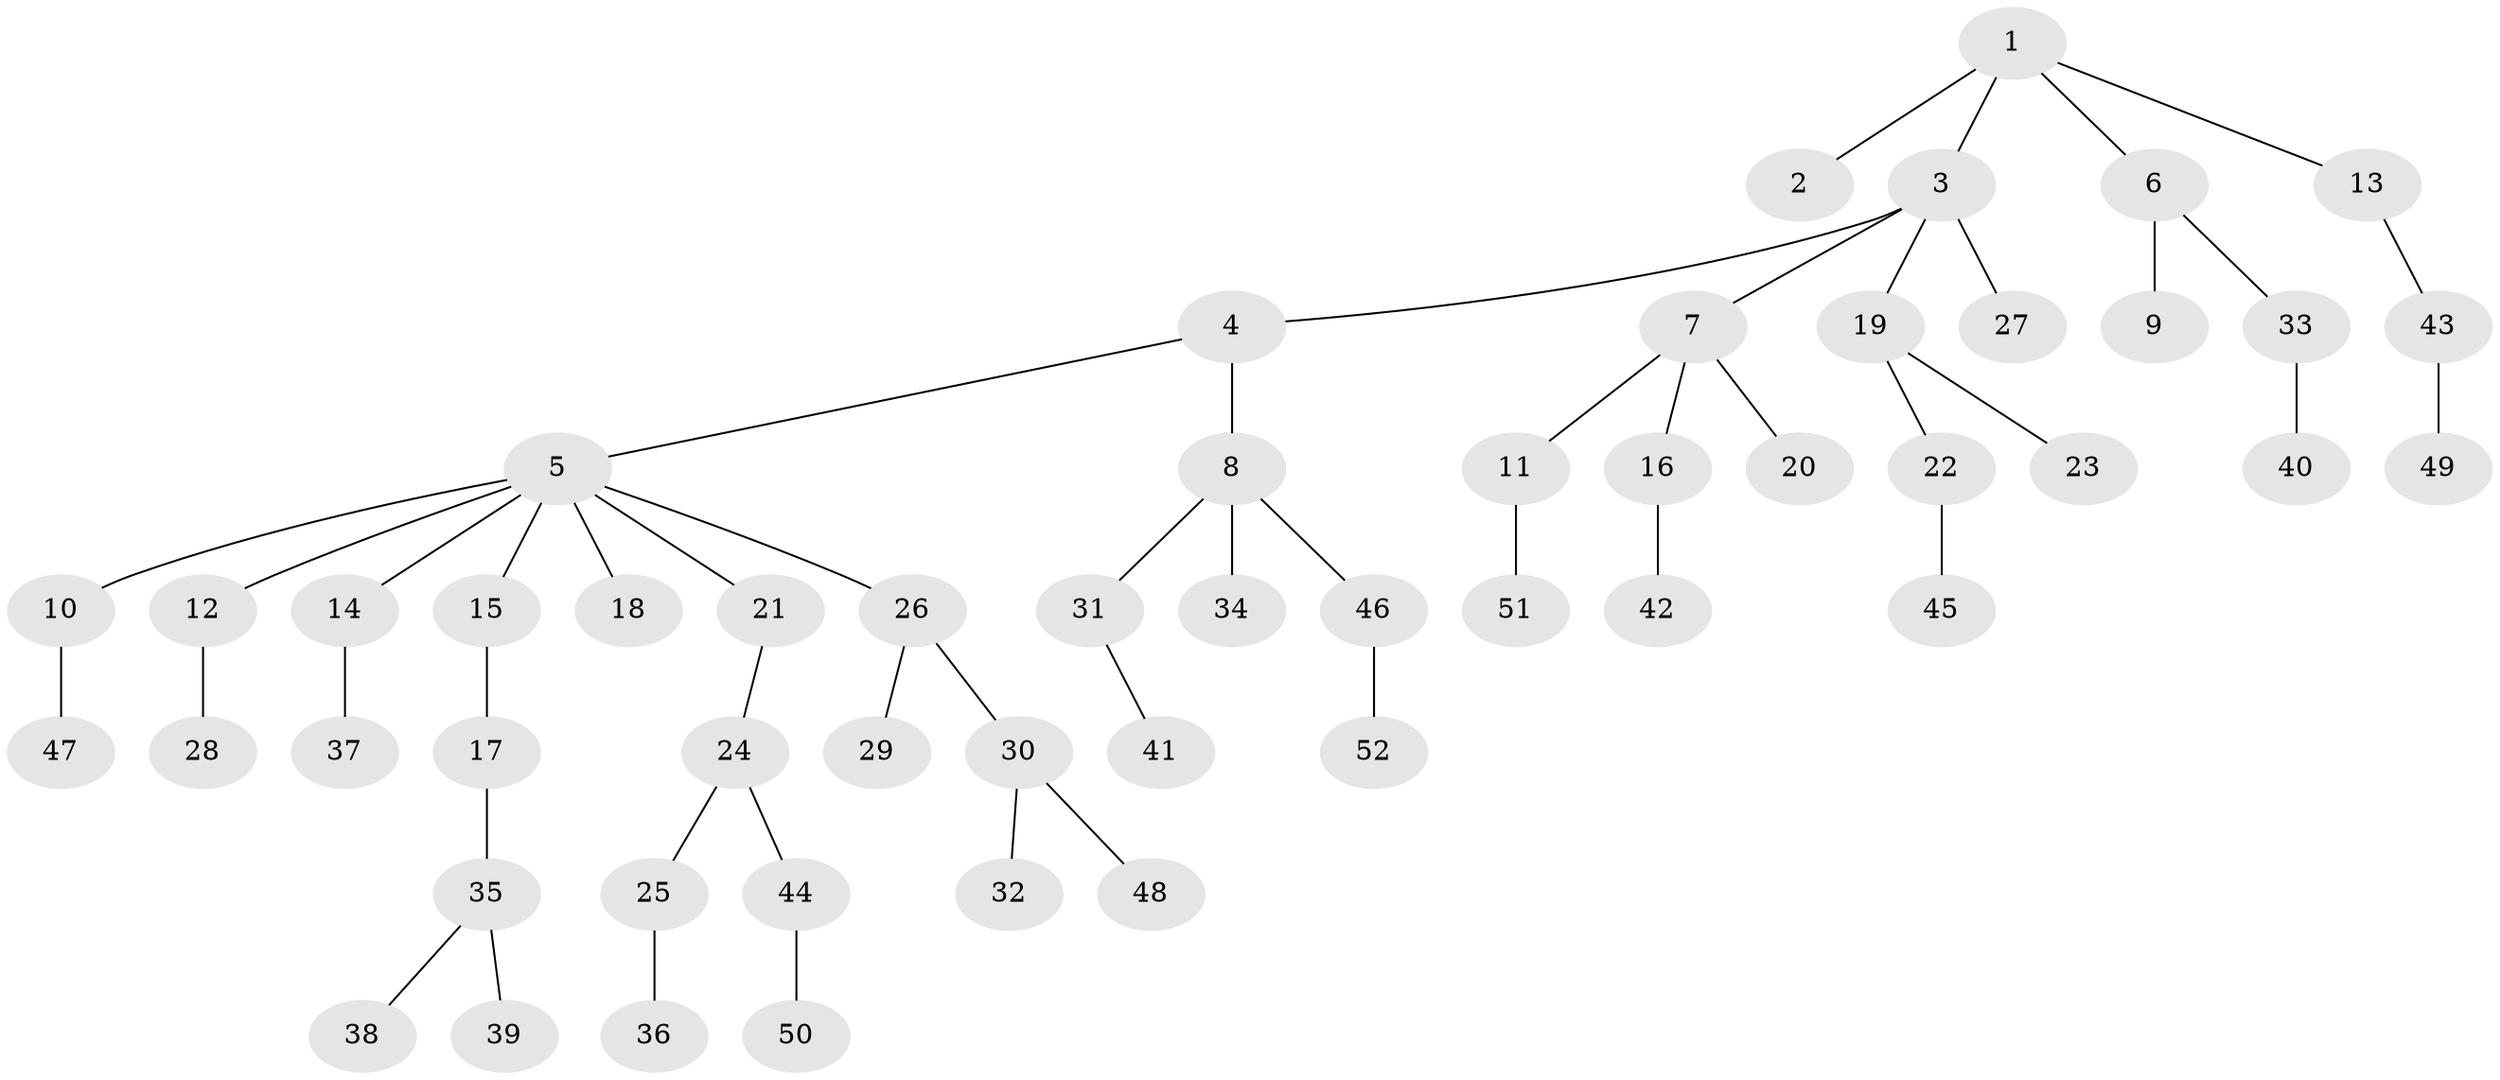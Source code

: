// coarse degree distribution, {6: 0.06666666666666667, 8: 0.06666666666666667, 1: 0.8, 2: 0.06666666666666667}
// Generated by graph-tools (version 1.1) at 2025/19/03/04/25 18:19:06]
// undirected, 52 vertices, 51 edges
graph export_dot {
graph [start="1"]
  node [color=gray90,style=filled];
  1;
  2;
  3;
  4;
  5;
  6;
  7;
  8;
  9;
  10;
  11;
  12;
  13;
  14;
  15;
  16;
  17;
  18;
  19;
  20;
  21;
  22;
  23;
  24;
  25;
  26;
  27;
  28;
  29;
  30;
  31;
  32;
  33;
  34;
  35;
  36;
  37;
  38;
  39;
  40;
  41;
  42;
  43;
  44;
  45;
  46;
  47;
  48;
  49;
  50;
  51;
  52;
  1 -- 2;
  1 -- 3;
  1 -- 6;
  1 -- 13;
  3 -- 4;
  3 -- 7;
  3 -- 19;
  3 -- 27;
  4 -- 5;
  4 -- 8;
  5 -- 10;
  5 -- 12;
  5 -- 14;
  5 -- 15;
  5 -- 18;
  5 -- 21;
  5 -- 26;
  6 -- 9;
  6 -- 33;
  7 -- 11;
  7 -- 16;
  7 -- 20;
  8 -- 31;
  8 -- 34;
  8 -- 46;
  10 -- 47;
  11 -- 51;
  12 -- 28;
  13 -- 43;
  14 -- 37;
  15 -- 17;
  16 -- 42;
  17 -- 35;
  19 -- 22;
  19 -- 23;
  21 -- 24;
  22 -- 45;
  24 -- 25;
  24 -- 44;
  25 -- 36;
  26 -- 29;
  26 -- 30;
  30 -- 32;
  30 -- 48;
  31 -- 41;
  33 -- 40;
  35 -- 38;
  35 -- 39;
  43 -- 49;
  44 -- 50;
  46 -- 52;
}

